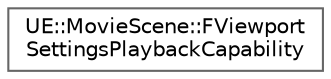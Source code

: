 digraph "Graphical Class Hierarchy"
{
 // INTERACTIVE_SVG=YES
 // LATEX_PDF_SIZE
  bgcolor="transparent";
  edge [fontname=Helvetica,fontsize=10,labelfontname=Helvetica,labelfontsize=10];
  node [fontname=Helvetica,fontsize=10,shape=box,height=0.2,width=0.4];
  rankdir="LR";
  Node0 [id="Node000000",label="UE::MovieScene::FViewport\lSettingsPlaybackCapability",height=0.2,width=0.4,color="grey40", fillcolor="white", style="filled",URL="$d3/db1/structUE_1_1MovieScene_1_1FViewportSettingsPlaybackCapability.html",tooltip="Playback capability for controlling game and editor viewports."];
}
